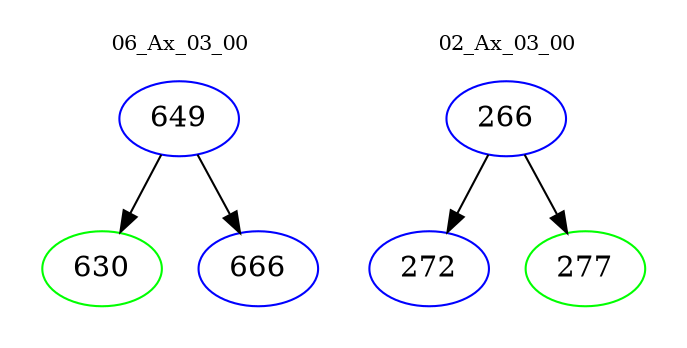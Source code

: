 digraph{
subgraph cluster_0 {
color = white
label = "06_Ax_03_00";
fontsize=10;
T0_649 [label="649", color="blue"]
T0_649 -> T0_630 [color="black"]
T0_630 [label="630", color="green"]
T0_649 -> T0_666 [color="black"]
T0_666 [label="666", color="blue"]
}
subgraph cluster_1 {
color = white
label = "02_Ax_03_00";
fontsize=10;
T1_266 [label="266", color="blue"]
T1_266 -> T1_272 [color="black"]
T1_272 [label="272", color="blue"]
T1_266 -> T1_277 [color="black"]
T1_277 [label="277", color="green"]
}
}
